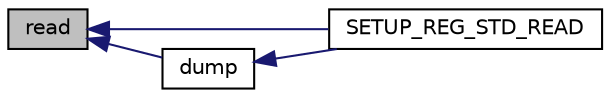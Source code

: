 digraph "read"
{
  edge [fontname="Helvetica",fontsize="10",labelfontname="Helvetica",labelfontsize="10"];
  node [fontname="Helvetica",fontsize="10",shape=record];
  rankdir="LR";
  Node9 [label="read",height=0.2,width=0.4,color="black", fillcolor="grey75", style="filled", fontcolor="black"];
  Node9 -> Node10 [dir="back",color="midnightblue",fontsize="10",style="solid",fontname="Helvetica"];
  Node10 [label="SETUP_REG_STD_READ",height=0.2,width=0.4,color="black", fillcolor="white", style="filled",URL="$d4/deb/timer__registers_8h.html#a07d853f046f2801585b1bc06fc280ded"];
  Node9 -> Node11 [dir="back",color="midnightblue",fontsize="10",style="solid",fontname="Helvetica"];
  Node11 [label="dump",height=0.2,width=0.4,color="black", fillcolor="white", style="filled",URL="$d4/deb/timer__registers_8h.html#a5ef79f79723cddd5234dc46d851bc381"];
  Node11 -> Node10 [dir="back",color="midnightblue",fontsize="10",style="solid",fontname="Helvetica"];
}
